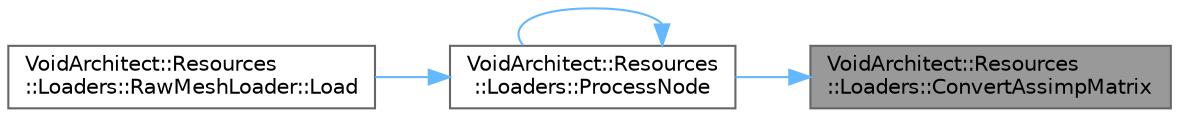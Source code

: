 digraph "VoidArchitect::Resources::Loaders::ConvertAssimpMatrix"
{
 // LATEX_PDF_SIZE
  bgcolor="transparent";
  edge [fontname=Helvetica,fontsize=10,labelfontname=Helvetica,labelfontsize=10];
  node [fontname=Helvetica,fontsize=10,shape=box,height=0.2,width=0.4];
  rankdir="RL";
  Node1 [id="Node000001",label="VoidArchitect::Resources\l::Loaders::ConvertAssimpMatrix",height=0.2,width=0.4,color="gray40", fillcolor="grey60", style="filled", fontcolor="black",tooltip=" "];
  Node1 -> Node2 [id="edge4_Node000001_Node000002",dir="back",color="steelblue1",style="solid",tooltip=" "];
  Node2 [id="Node000002",label="VoidArchitect::Resources\l::Loaders::ProcessNode",height=0.2,width=0.4,color="grey40", fillcolor="white", style="filled",URL="$namespace_void_architect_1_1_resources_1_1_loaders.html#a48d53ec19569c0f54c9a689e70bb9ff4",tooltip=" "];
  Node2 -> Node3 [id="edge5_Node000002_Node000003",dir="back",color="steelblue1",style="solid",tooltip=" "];
  Node3 [id="Node000003",label="VoidArchitect::Resources\l::Loaders::RawMeshLoader::Load",height=0.2,width=0.4,color="grey40", fillcolor="white", style="filled",URL="$class_void_architect_1_1_resources_1_1_loaders_1_1_raw_mesh_loader.html#a463a8097a3727b52b9082cac194c2fbc",tooltip=" "];
  Node2 -> Node2 [id="edge6_Node000002_Node000002",dir="back",color="steelblue1",style="solid",tooltip=" "];
}
